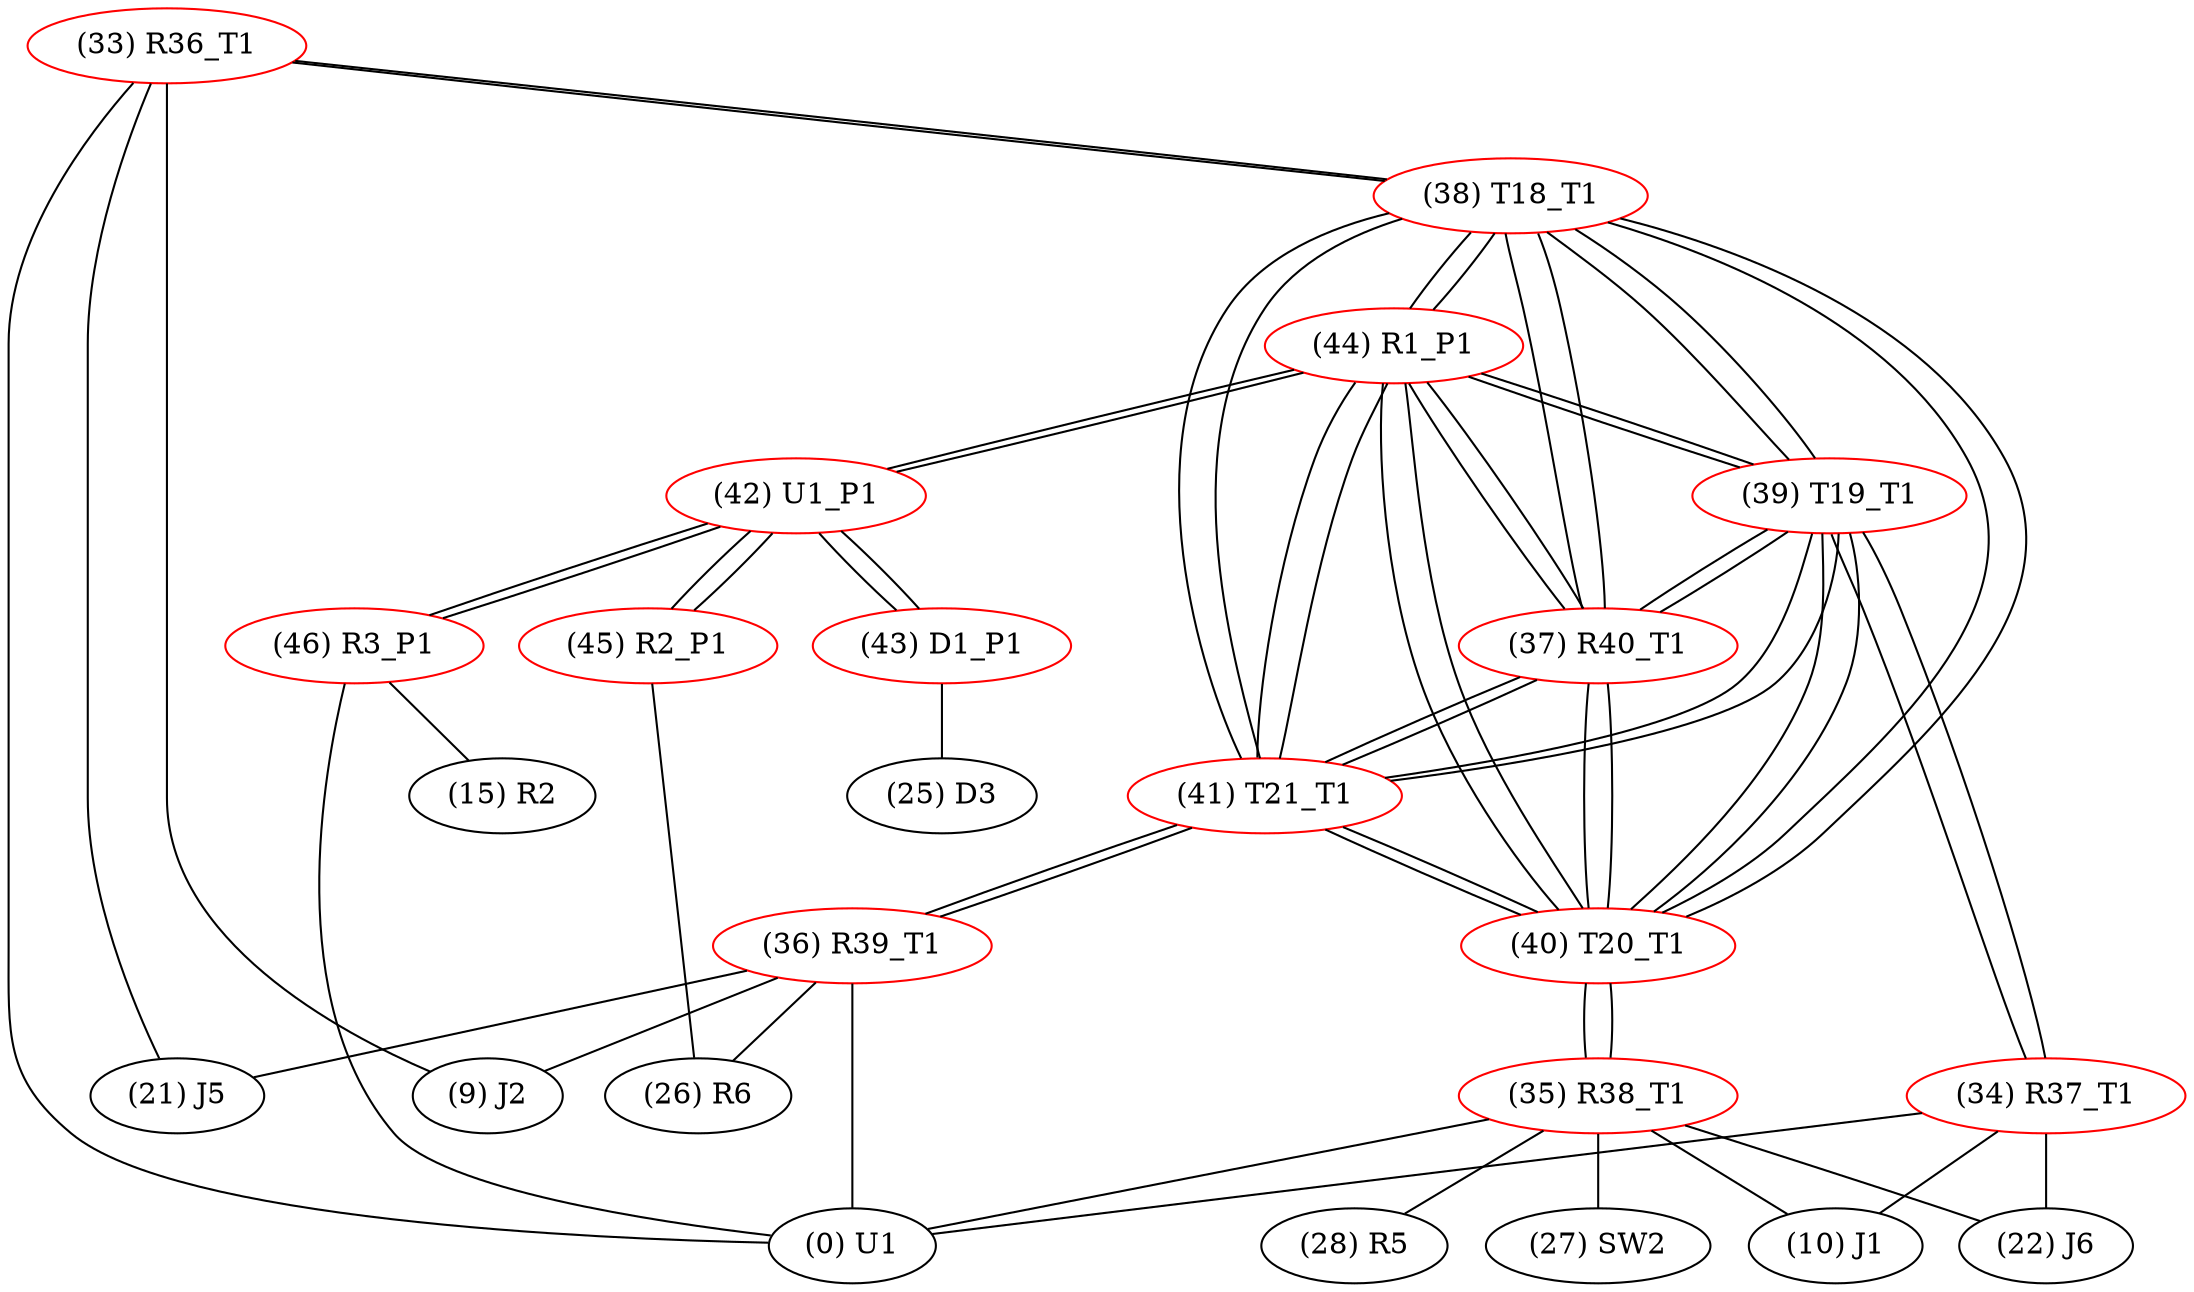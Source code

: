 graph {
	33 [label="(33) R36_T1" color=red]
	21 [label="(21) J5"]
	0 [label="(0) U1"]
	9 [label="(9) J2"]
	38 [label="(38) T18_T1"]
	34 [label="(34) R37_T1" color=red]
	0 [label="(0) U1"]
	22 [label="(22) J6"]
	10 [label="(10) J1"]
	39 [label="(39) T19_T1"]
	35 [label="(35) R38_T1" color=red]
	10 [label="(10) J1"]
	28 [label="(28) R5"]
	0 [label="(0) U1"]
	22 [label="(22) J6"]
	27 [label="(27) SW2"]
	40 [label="(40) T20_T1"]
	36 [label="(36) R39_T1" color=red]
	9 [label="(9) J2"]
	0 [label="(0) U1"]
	21 [label="(21) J5"]
	26 [label="(26) R6"]
	41 [label="(41) T21_T1"]
	37 [label="(37) R40_T1" color=red]
	44 [label="(44) R1_P1"]
	38 [label="(38) T18_T1"]
	41 [label="(41) T21_T1"]
	40 [label="(40) T20_T1"]
	39 [label="(39) T19_T1"]
	38 [label="(38) T18_T1" color=red]
	33 [label="(33) R36_T1"]
	44 [label="(44) R1_P1"]
	41 [label="(41) T21_T1"]
	40 [label="(40) T20_T1"]
	39 [label="(39) T19_T1"]
	37 [label="(37) R40_T1"]
	39 [label="(39) T19_T1" color=red]
	34 [label="(34) R37_T1"]
	44 [label="(44) R1_P1"]
	38 [label="(38) T18_T1"]
	41 [label="(41) T21_T1"]
	40 [label="(40) T20_T1"]
	37 [label="(37) R40_T1"]
	40 [label="(40) T20_T1" color=red]
	35 [label="(35) R38_T1"]
	44 [label="(44) R1_P1"]
	38 [label="(38) T18_T1"]
	41 [label="(41) T21_T1"]
	39 [label="(39) T19_T1"]
	37 [label="(37) R40_T1"]
	41 [label="(41) T21_T1" color=red]
	36 [label="(36) R39_T1"]
	44 [label="(44) R1_P1"]
	38 [label="(38) T18_T1"]
	40 [label="(40) T20_T1"]
	39 [label="(39) T19_T1"]
	37 [label="(37) R40_T1"]
	42 [label="(42) U1_P1" color=red]
	43 [label="(43) D1_P1"]
	45 [label="(45) R2_P1"]
	46 [label="(46) R3_P1"]
	44 [label="(44) R1_P1"]
	43 [label="(43) D1_P1" color=red]
	25 [label="(25) D3"]
	42 [label="(42) U1_P1"]
	44 [label="(44) R1_P1" color=red]
	38 [label="(38) T18_T1"]
	41 [label="(41) T21_T1"]
	40 [label="(40) T20_T1"]
	39 [label="(39) T19_T1"]
	37 [label="(37) R40_T1"]
	42 [label="(42) U1_P1"]
	45 [label="(45) R2_P1" color=red]
	26 [label="(26) R6"]
	42 [label="(42) U1_P1"]
	46 [label="(46) R3_P1" color=red]
	0 [label="(0) U1"]
	15 [label="(15) R2"]
	42 [label="(42) U1_P1"]
	33 -- 21
	33 -- 0
	33 -- 9
	33 -- 38
	34 -- 0
	34 -- 22
	34 -- 10
	34 -- 39
	35 -- 10
	35 -- 28
	35 -- 0
	35 -- 22
	35 -- 27
	35 -- 40
	36 -- 9
	36 -- 0
	36 -- 21
	36 -- 26
	36 -- 41
	37 -- 44
	37 -- 38
	37 -- 41
	37 -- 40
	37 -- 39
	38 -- 33
	38 -- 44
	38 -- 41
	38 -- 40
	38 -- 39
	38 -- 37
	39 -- 34
	39 -- 44
	39 -- 38
	39 -- 41
	39 -- 40
	39 -- 37
	40 -- 35
	40 -- 44
	40 -- 38
	40 -- 41
	40 -- 39
	40 -- 37
	41 -- 36
	41 -- 44
	41 -- 38
	41 -- 40
	41 -- 39
	41 -- 37
	42 -- 43
	42 -- 45
	42 -- 46
	42 -- 44
	43 -- 25
	43 -- 42
	44 -- 38
	44 -- 41
	44 -- 40
	44 -- 39
	44 -- 37
	44 -- 42
	45 -- 26
	45 -- 42
	46 -- 0
	46 -- 15
	46 -- 42
}